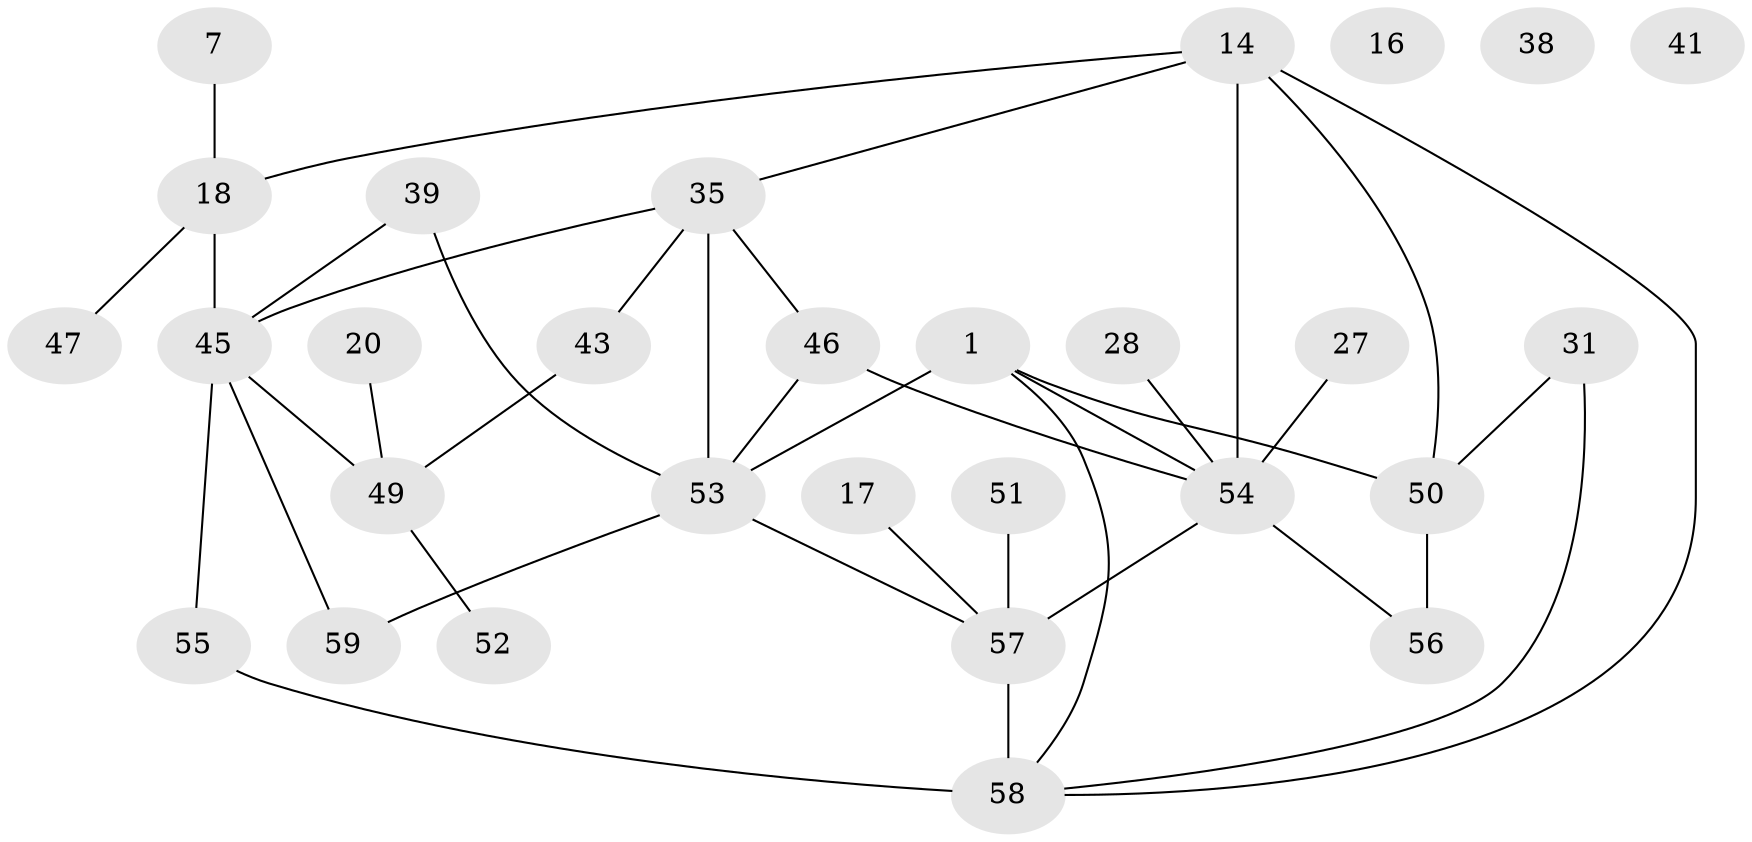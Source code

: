 // original degree distribution, {4: 0.13559322033898305, 1: 0.23728813559322035, 6: 0.03389830508474576, 2: 0.23728813559322035, 3: 0.1864406779661017, 7: 0.05084745762711865, 0: 0.05084745762711865, 5: 0.06779661016949153}
// Generated by graph-tools (version 1.1) at 2025/44/03/04/25 21:44:05]
// undirected, 29 vertices, 39 edges
graph export_dot {
graph [start="1"]
  node [color=gray90,style=filled];
  1;
  7;
  14 [super="+9"];
  16;
  17;
  18;
  20;
  27;
  28;
  31 [super="+19"];
  35 [super="+24+5+21+23"];
  38;
  39;
  41;
  43 [super="+26"];
  45 [super="+36+8+34"];
  46;
  47;
  49 [super="+22+15"];
  50;
  51 [super="+2+42"];
  52;
  53 [super="+40+48"];
  54 [super="+10+32"];
  55;
  56 [super="+30+37"];
  57 [super="+3"];
  58 [super="+11+44+25"];
  59;
  1 -- 50;
  1 -- 54;
  1 -- 53;
  1 -- 58;
  7 -- 18;
  14 -- 18;
  14 -- 35;
  14 -- 50;
  14 -- 54 [weight=2];
  14 -- 58;
  17 -- 57;
  18 -- 47;
  18 -- 45 [weight=2];
  20 -- 49;
  27 -- 54 [weight=2];
  28 -- 54;
  31 -- 50;
  31 -- 58;
  35 -- 45;
  35 -- 53 [weight=2];
  35 -- 43;
  35 -- 46;
  39 -- 53;
  39 -- 45;
  43 -- 49;
  45 -- 55;
  45 -- 49 [weight=2];
  45 -- 59;
  46 -- 54 [weight=3];
  46 -- 53;
  49 -- 52;
  50 -- 56 [weight=2];
  51 -- 57;
  53 -- 59;
  53 -- 57 [weight=2];
  54 -- 57;
  54 -- 56;
  55 -- 58;
  57 -- 58 [weight=3];
}
